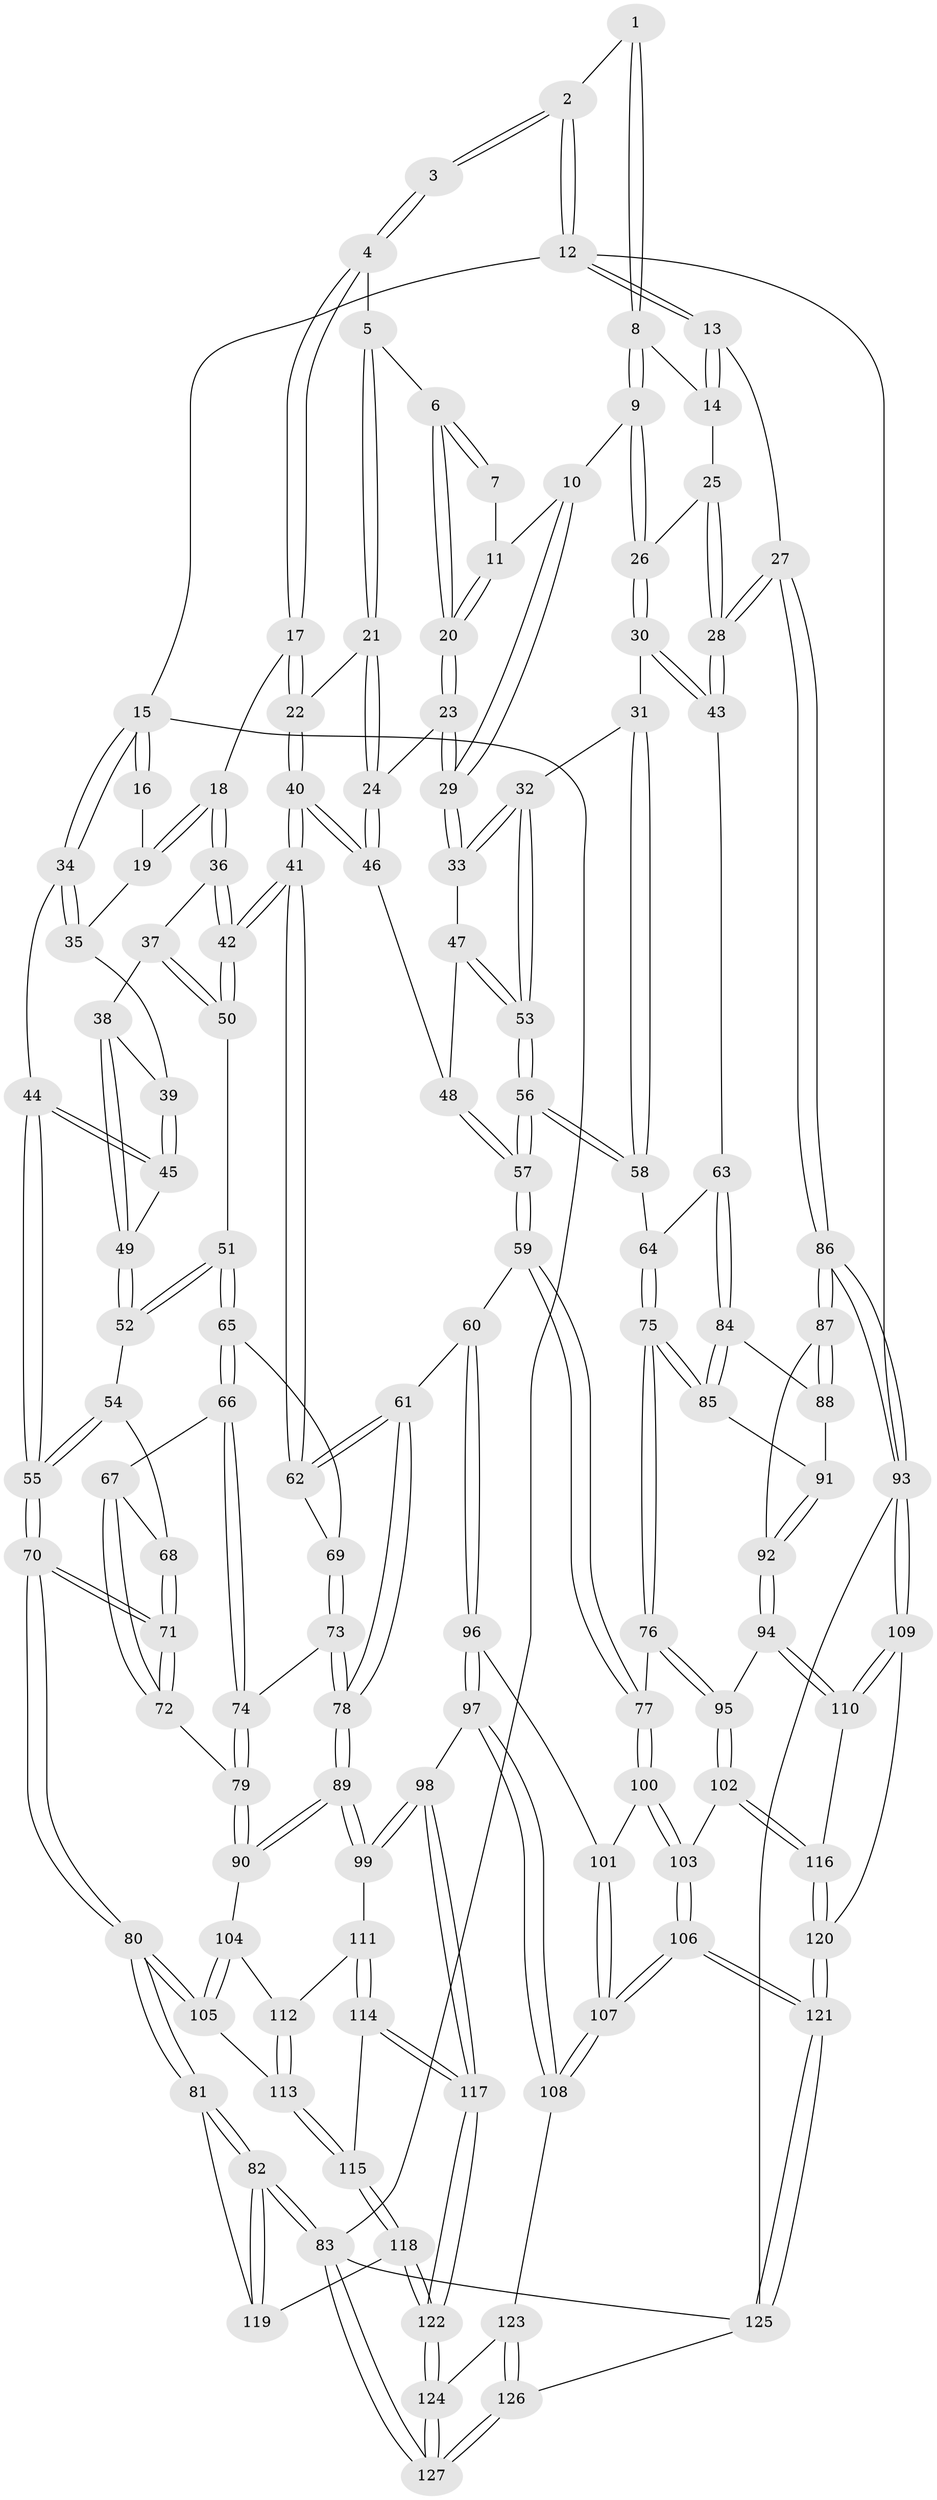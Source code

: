// Generated by graph-tools (version 1.1) at 2025/27/03/09/25 03:27:15]
// undirected, 127 vertices, 314 edges
graph export_dot {
graph [start="1"]
  node [color=gray90,style=filled];
  1 [pos="+0.7599746151765002+0.04283423762214116"];
  2 [pos="+0.767256578301533+0"];
  3 [pos="+0.4810637593881647+0"];
  4 [pos="+0.51194133471452+0"];
  5 [pos="+0.5210056180046736+0"];
  6 [pos="+0.5462805996168292+0.013096859230830397"];
  7 [pos="+0.7520129349444079+0.047919343603674065"];
  8 [pos="+0.807910503444196+0.0977227892437572"];
  9 [pos="+0.7964115302586537+0.13374684805524345"];
  10 [pos="+0.7820185144045945+0.14263419888385356"];
  11 [pos="+0.6864915775718088+0.10064110391091316"];
  12 [pos="+1+0"];
  13 [pos="+1+0"];
  14 [pos="+0.9371141908155752+0.06255857355270705"];
  15 [pos="+0+0"];
  16 [pos="+0.3155087366869091+0"];
  17 [pos="+0.3619730152117267+0.17192250903278022"];
  18 [pos="+0.3612014461700218+0.1717634178601834"];
  19 [pos="+0.22009006086458327+0.07947020755809704"];
  20 [pos="+0.6312541101949881+0.12261116201069729"];
  21 [pos="+0.48930439136628023+0.12661716732441194"];
  22 [pos="+0.4096712506973847+0.21006113500679166"];
  23 [pos="+0.637923559530812+0.1738713343388372"];
  24 [pos="+0.5390375158146552+0.2385331077637932"];
  25 [pos="+0.8808254078222786+0.15346882564551642"];
  26 [pos="+0.8487381743882004+0.19540844243592018"];
  27 [pos="+1+0.3541838850355591"];
  28 [pos="+1+0.35541649025017774"];
  29 [pos="+0.7044772540600814+0.23501571308308802"];
  30 [pos="+0.8696510297501865+0.30867763969629475"];
  31 [pos="+0.7935209401702825+0.30787561228747906"];
  32 [pos="+0.7815654987184266+0.3052133398306642"];
  33 [pos="+0.7060746761825256+0.2390347902310761"];
  34 [pos="+0+0"];
  35 [pos="+0.20884255612371125+0.09115159171917783"];
  36 [pos="+0.3136642592663216+0.23748503645538008"];
  37 [pos="+0.23531826944692358+0.2514754642006566"];
  38 [pos="+0.21412556826113383+0.23489697198078902"];
  39 [pos="+0.20175363360599594+0.11211862786153129"];
  40 [pos="+0.4547548626602907+0.32259627024902465"];
  41 [pos="+0.41282401731900653+0.3729211909063162"];
  42 [pos="+0.39796827015640657+0.3648830954305551"];
  43 [pos="+0.9870712585257192+0.35793260551016565"];
  44 [pos="+0+0.2434131768511305"];
  45 [pos="+0+0.24421596289761746"];
  46 [pos="+0.49438740751563076+0.31039636722682823"];
  47 [pos="+0.6314013434486071+0.31048931681929276"];
  48 [pos="+0.5747852271543229+0.3409116917710165"];
  49 [pos="+0.1313203179344462+0.3106434173254393"];
  50 [pos="+0.2758632578561054+0.3217318774239978"];
  51 [pos="+0.1923241814547564+0.39441701929575795"];
  52 [pos="+0.14371019567838078+0.36494729771774737"];
  53 [pos="+0.7017322071540631+0.3813527724290319"];
  54 [pos="+0.114105321529829+0.38948512939376445"];
  55 [pos="+0+0.40826036451399517"];
  56 [pos="+0.6600793458020215+0.4455636104650684"];
  57 [pos="+0.6469436468503738+0.45239756680081045"];
  58 [pos="+0.7613596921846256+0.4610753530032076"];
  59 [pos="+0.6087435645798243+0.5339367473145946"];
  60 [pos="+0.4562814960877716+0.5363487298449784"];
  61 [pos="+0.44686374917315097+0.5319970640239923"];
  62 [pos="+0.41202201699936775+0.37971434216539834"];
  63 [pos="+0.8431248704654697+0.4914790219441677"];
  64 [pos="+0.7674551533134983+0.465584443553738"];
  65 [pos="+0.2000192429207443+0.4108313125292297"];
  66 [pos="+0.1713703728676021+0.48912699784623803"];
  67 [pos="+0.12716406567517397+0.46729239866825556"];
  68 [pos="+0.10089600121566984+0.44527396989107093"];
  69 [pos="+0.2631559680377983+0.43875012173924244"];
  70 [pos="+0+0.6299770731838473"];
  71 [pos="+0+0.626634725992776"];
  72 [pos="+0.007919555127221816+0.6040498451973131"];
  73 [pos="+0.2647199818608839+0.5054669924894116"];
  74 [pos="+0.1760995258834883+0.5348362851055162"];
  75 [pos="+0.7181068340246038+0.5748603622184082"];
  76 [pos="+0.6561849530093098+0.5774110469094169"];
  77 [pos="+0.6417228763992654+0.5735918932524051"];
  78 [pos="+0.36958589172580125+0.5784406527696583"];
  79 [pos="+0.15145892634917713+0.587716962245009"];
  80 [pos="+0+0.6785438239247771"];
  81 [pos="+0+0.8607879380898805"];
  82 [pos="+0+1"];
  83 [pos="+0+1"];
  84 [pos="+0.8387463192873813+0.5130579223077224"];
  85 [pos="+0.7186208865660352+0.5749490790675575"];
  86 [pos="+1+0.6411759246399126"];
  87 [pos="+0.8932683559581326+0.6522844886400011"];
  88 [pos="+0.8529299774462706+0.5719692794915101"];
  89 [pos="+0.2887591937603626+0.6858937952009888"];
  90 [pos="+0.2721864075656474+0.6828259927417594"];
  91 [pos="+0.7517770892551416+0.5994349131935964"];
  92 [pos="+0.8273648621245339+0.7024715630399053"];
  93 [pos="+1+0.8289547016192124"];
  94 [pos="+0.8136914683070751+0.7241791285586211"];
  95 [pos="+0.7708286168611509+0.7484965129233447"];
  96 [pos="+0.5029610538713966+0.7069219907970496"];
  97 [pos="+0.4204554683213329+0.8116814433527771"];
  98 [pos="+0.3540295647379376+0.7969387137351646"];
  99 [pos="+0.3244712654526741+0.7575598945157939"];
  100 [pos="+0.6133920096515446+0.7019887440045465"];
  101 [pos="+0.5714829693010117+0.7153796703498397"];
  102 [pos="+0.731738665444649+0.7896746871932809"];
  103 [pos="+0.7155905995073031+0.7976733817531353"];
  104 [pos="+0.26099203355837264+0.6897387109676332"];
  105 [pos="+0.026193513835528044+0.7620359788373395"];
  106 [pos="+0.636211748304786+0.9326330317292272"];
  107 [pos="+0.5627339319387649+0.8921746655159961"];
  108 [pos="+0.47225018673052005+0.8670773839758195"];
  109 [pos="+1+0.8559411362564626"];
  110 [pos="+0.9166932295082845+0.8299848382998771"];
  111 [pos="+0.2002734770926516+0.8260705732719329"];
  112 [pos="+0.17111011414696362+0.7886479690126323"];
  113 [pos="+0.08279415285062366+0.8056388213391444"];
  114 [pos="+0.19186463873147966+0.8574670889189159"];
  115 [pos="+0.11876683658060871+0.8669617432603623"];
  116 [pos="+0.8422441067494028+0.8803971887295475"];
  117 [pos="+0.27617941716666466+0.923151845039383"];
  118 [pos="+0.1166008925033795+0.9352617582329871"];
  119 [pos="+0.0922391377882726+0.9361733718148698"];
  120 [pos="+0.8348417499235529+0.9955140123258694"];
  121 [pos="+0.7131094837338641+1"];
  122 [pos="+0.2432636339117543+1"];
  123 [pos="+0.4415404577680893+0.9299517680358785"];
  124 [pos="+0.24809733208409468+1"];
  125 [pos="+0.7127919842466894+1"];
  126 [pos="+0.565576903804628+1"];
  127 [pos="+0.24425400521631285+1"];
  1 -- 2;
  1 -- 8;
  1 -- 8;
  2 -- 3;
  2 -- 3;
  2 -- 12;
  2 -- 12;
  3 -- 4;
  3 -- 4;
  4 -- 5;
  4 -- 17;
  4 -- 17;
  5 -- 6;
  5 -- 21;
  5 -- 21;
  6 -- 7;
  6 -- 7;
  6 -- 20;
  6 -- 20;
  7 -- 11;
  8 -- 9;
  8 -- 9;
  8 -- 14;
  9 -- 10;
  9 -- 26;
  9 -- 26;
  10 -- 11;
  10 -- 29;
  10 -- 29;
  11 -- 20;
  11 -- 20;
  12 -- 13;
  12 -- 13;
  12 -- 15;
  12 -- 93;
  13 -- 14;
  13 -- 14;
  13 -- 27;
  14 -- 25;
  15 -- 16;
  15 -- 16;
  15 -- 34;
  15 -- 34;
  15 -- 83;
  16 -- 19;
  17 -- 18;
  17 -- 22;
  17 -- 22;
  18 -- 19;
  18 -- 19;
  18 -- 36;
  18 -- 36;
  19 -- 35;
  20 -- 23;
  20 -- 23;
  21 -- 22;
  21 -- 24;
  21 -- 24;
  22 -- 40;
  22 -- 40;
  23 -- 24;
  23 -- 29;
  23 -- 29;
  24 -- 46;
  24 -- 46;
  25 -- 26;
  25 -- 28;
  25 -- 28;
  26 -- 30;
  26 -- 30;
  27 -- 28;
  27 -- 28;
  27 -- 86;
  27 -- 86;
  28 -- 43;
  28 -- 43;
  29 -- 33;
  29 -- 33;
  30 -- 31;
  30 -- 43;
  30 -- 43;
  31 -- 32;
  31 -- 58;
  31 -- 58;
  32 -- 33;
  32 -- 33;
  32 -- 53;
  32 -- 53;
  33 -- 47;
  34 -- 35;
  34 -- 35;
  34 -- 44;
  35 -- 39;
  36 -- 37;
  36 -- 42;
  36 -- 42;
  37 -- 38;
  37 -- 50;
  37 -- 50;
  38 -- 39;
  38 -- 49;
  38 -- 49;
  39 -- 45;
  39 -- 45;
  40 -- 41;
  40 -- 41;
  40 -- 46;
  40 -- 46;
  41 -- 42;
  41 -- 42;
  41 -- 62;
  41 -- 62;
  42 -- 50;
  42 -- 50;
  43 -- 63;
  44 -- 45;
  44 -- 45;
  44 -- 55;
  44 -- 55;
  45 -- 49;
  46 -- 48;
  47 -- 48;
  47 -- 53;
  47 -- 53;
  48 -- 57;
  48 -- 57;
  49 -- 52;
  49 -- 52;
  50 -- 51;
  51 -- 52;
  51 -- 52;
  51 -- 65;
  51 -- 65;
  52 -- 54;
  53 -- 56;
  53 -- 56;
  54 -- 55;
  54 -- 55;
  54 -- 68;
  55 -- 70;
  55 -- 70;
  56 -- 57;
  56 -- 57;
  56 -- 58;
  56 -- 58;
  57 -- 59;
  57 -- 59;
  58 -- 64;
  59 -- 60;
  59 -- 77;
  59 -- 77;
  60 -- 61;
  60 -- 96;
  60 -- 96;
  61 -- 62;
  61 -- 62;
  61 -- 78;
  61 -- 78;
  62 -- 69;
  63 -- 64;
  63 -- 84;
  63 -- 84;
  64 -- 75;
  64 -- 75;
  65 -- 66;
  65 -- 66;
  65 -- 69;
  66 -- 67;
  66 -- 74;
  66 -- 74;
  67 -- 68;
  67 -- 72;
  67 -- 72;
  68 -- 71;
  68 -- 71;
  69 -- 73;
  69 -- 73;
  70 -- 71;
  70 -- 71;
  70 -- 80;
  70 -- 80;
  71 -- 72;
  71 -- 72;
  72 -- 79;
  73 -- 74;
  73 -- 78;
  73 -- 78;
  74 -- 79;
  74 -- 79;
  75 -- 76;
  75 -- 76;
  75 -- 85;
  75 -- 85;
  76 -- 77;
  76 -- 95;
  76 -- 95;
  77 -- 100;
  77 -- 100;
  78 -- 89;
  78 -- 89;
  79 -- 90;
  79 -- 90;
  80 -- 81;
  80 -- 81;
  80 -- 105;
  80 -- 105;
  81 -- 82;
  81 -- 82;
  81 -- 119;
  82 -- 83;
  82 -- 83;
  82 -- 119;
  82 -- 119;
  83 -- 127;
  83 -- 127;
  83 -- 125;
  84 -- 85;
  84 -- 85;
  84 -- 88;
  85 -- 91;
  86 -- 87;
  86 -- 87;
  86 -- 93;
  86 -- 93;
  87 -- 88;
  87 -- 88;
  87 -- 92;
  88 -- 91;
  89 -- 90;
  89 -- 90;
  89 -- 99;
  89 -- 99;
  90 -- 104;
  91 -- 92;
  91 -- 92;
  92 -- 94;
  92 -- 94;
  93 -- 109;
  93 -- 109;
  93 -- 125;
  94 -- 95;
  94 -- 110;
  94 -- 110;
  95 -- 102;
  95 -- 102;
  96 -- 97;
  96 -- 97;
  96 -- 101;
  97 -- 98;
  97 -- 108;
  97 -- 108;
  98 -- 99;
  98 -- 99;
  98 -- 117;
  98 -- 117;
  99 -- 111;
  100 -- 101;
  100 -- 103;
  100 -- 103;
  101 -- 107;
  101 -- 107;
  102 -- 103;
  102 -- 116;
  102 -- 116;
  103 -- 106;
  103 -- 106;
  104 -- 105;
  104 -- 105;
  104 -- 112;
  105 -- 113;
  106 -- 107;
  106 -- 107;
  106 -- 121;
  106 -- 121;
  107 -- 108;
  107 -- 108;
  108 -- 123;
  109 -- 110;
  109 -- 110;
  109 -- 120;
  110 -- 116;
  111 -- 112;
  111 -- 114;
  111 -- 114;
  112 -- 113;
  112 -- 113;
  113 -- 115;
  113 -- 115;
  114 -- 115;
  114 -- 117;
  114 -- 117;
  115 -- 118;
  115 -- 118;
  116 -- 120;
  116 -- 120;
  117 -- 122;
  117 -- 122;
  118 -- 119;
  118 -- 122;
  118 -- 122;
  120 -- 121;
  120 -- 121;
  121 -- 125;
  121 -- 125;
  122 -- 124;
  122 -- 124;
  123 -- 124;
  123 -- 126;
  123 -- 126;
  124 -- 127;
  124 -- 127;
  125 -- 126;
  126 -- 127;
  126 -- 127;
}
